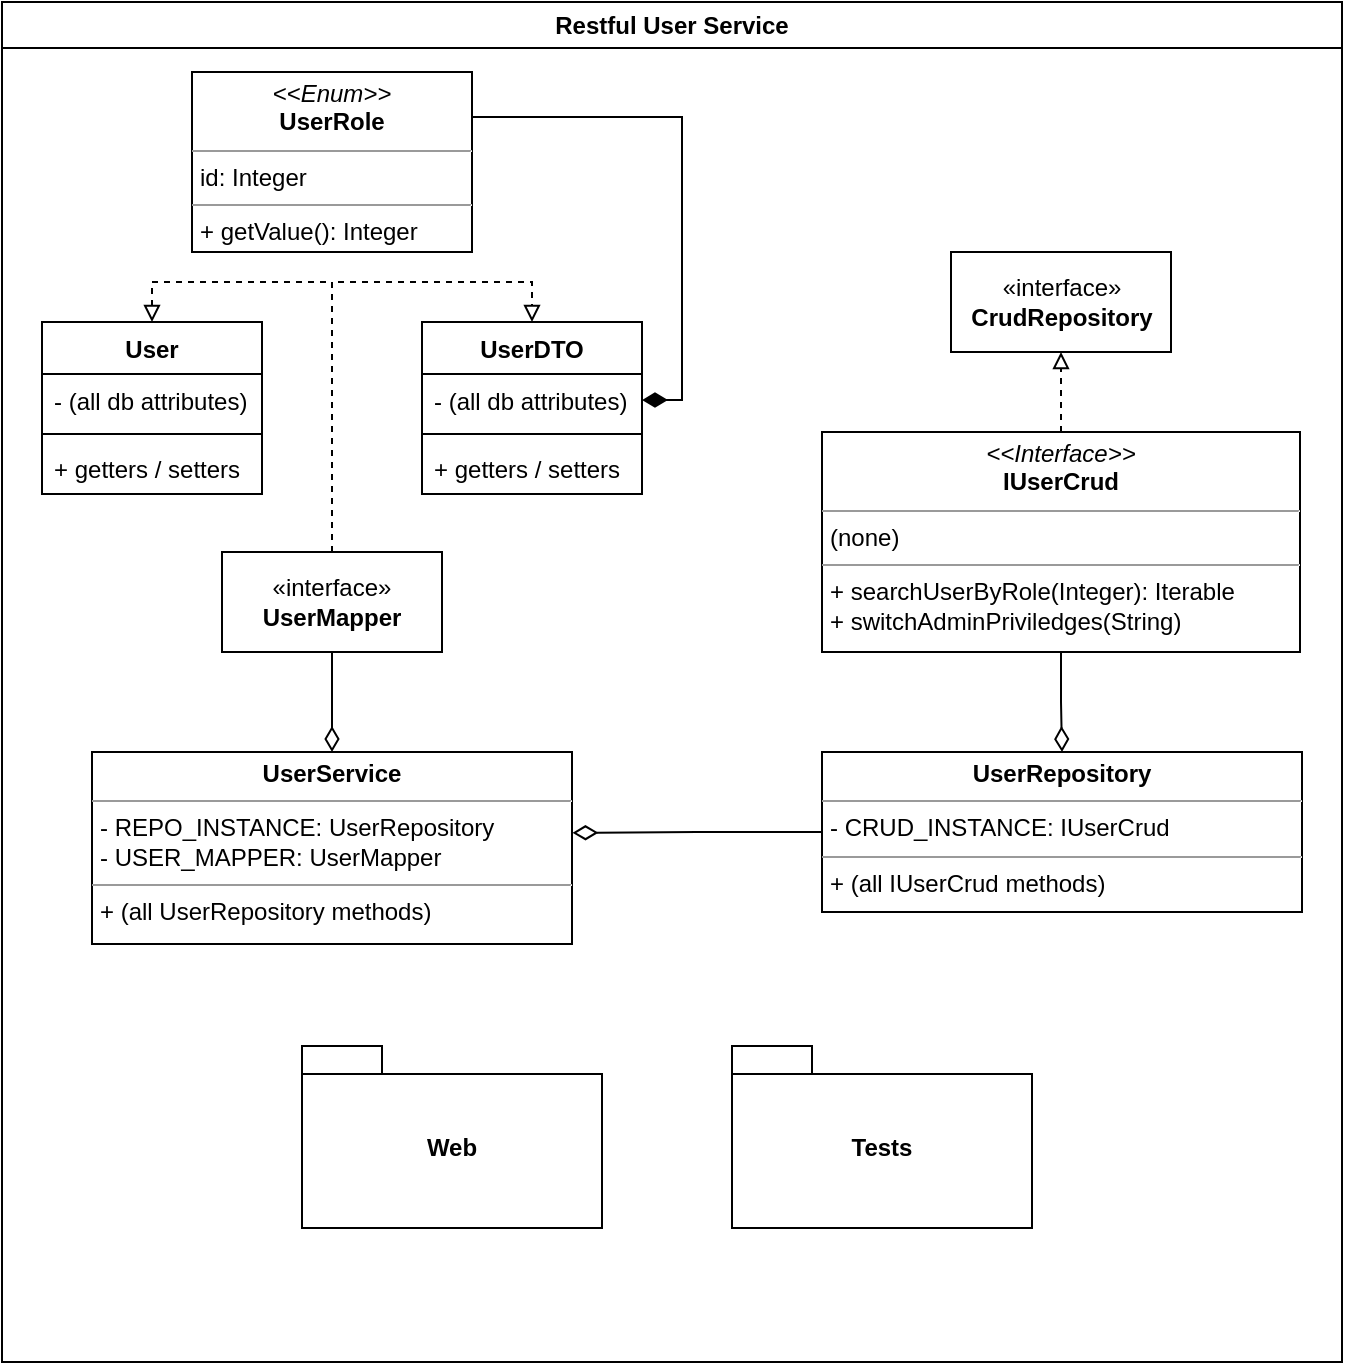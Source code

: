 <mxfile version="23.1.1" type="device">
  <diagram name="Page-1" id="jT2SBeqgrpjNxPlv2E6v">
    <mxGraphModel dx="732" dy="510" grid="1" gridSize="10" guides="1" tooltips="1" connect="1" arrows="1" fold="1" page="1" pageScale="1" pageWidth="1100" pageHeight="850" math="0" shadow="0">
      <root>
        <mxCell id="0" />
        <mxCell id="1" parent="0" />
        <mxCell id="Uovh46UTTe6WOonXCwlF-132" value="Restful User Service" style="swimlane;whiteSpace=wrap;html=1;" parent="1" vertex="1">
          <mxGeometry x="50" y="85" width="670" height="680" as="geometry" />
        </mxCell>
        <mxCell id="Uovh46UTTe6WOonXCwlF-148" value="User" style="swimlane;fontStyle=1;align=center;verticalAlign=top;childLayout=stackLayout;horizontal=1;startSize=26;horizontalStack=0;resizeParent=1;resizeParentMax=0;resizeLast=0;collapsible=1;marginBottom=0;whiteSpace=wrap;html=1;" parent="Uovh46UTTe6WOonXCwlF-132" vertex="1">
          <mxGeometry x="20" y="160" width="110" height="86" as="geometry" />
        </mxCell>
        <mxCell id="Uovh46UTTe6WOonXCwlF-149" value="- (all db attributes)" style="text;strokeColor=none;fillColor=none;align=left;verticalAlign=top;spacingLeft=4;spacingRight=4;overflow=hidden;rotatable=0;points=[[0,0.5],[1,0.5]];portConstraint=eastwest;whiteSpace=wrap;html=1;" parent="Uovh46UTTe6WOonXCwlF-148" vertex="1">
          <mxGeometry y="26" width="110" height="26" as="geometry" />
        </mxCell>
        <mxCell id="Uovh46UTTe6WOonXCwlF-150" value="" style="line;strokeWidth=1;fillColor=none;align=left;verticalAlign=middle;spacingTop=-1;spacingLeft=3;spacingRight=3;rotatable=0;labelPosition=right;points=[];portConstraint=eastwest;strokeColor=inherit;" parent="Uovh46UTTe6WOonXCwlF-148" vertex="1">
          <mxGeometry y="52" width="110" height="8" as="geometry" />
        </mxCell>
        <mxCell id="Uovh46UTTe6WOonXCwlF-151" value="+ getters / setters" style="text;strokeColor=none;fillColor=none;align=left;verticalAlign=top;spacingLeft=4;spacingRight=4;overflow=hidden;rotatable=0;points=[[0,0.5],[1,0.5]];portConstraint=eastwest;whiteSpace=wrap;html=1;" parent="Uovh46UTTe6WOonXCwlF-148" vertex="1">
          <mxGeometry y="60" width="110" height="26" as="geometry" />
        </mxCell>
        <mxCell id="Uovh46UTTe6WOonXCwlF-152" value="UserDTO" style="swimlane;fontStyle=1;align=center;verticalAlign=top;childLayout=stackLayout;horizontal=1;startSize=26;horizontalStack=0;resizeParent=1;resizeParentMax=0;resizeLast=0;collapsible=1;marginBottom=0;whiteSpace=wrap;html=1;" parent="Uovh46UTTe6WOonXCwlF-132" vertex="1">
          <mxGeometry x="210" y="160" width="110" height="86" as="geometry" />
        </mxCell>
        <mxCell id="Uovh46UTTe6WOonXCwlF-153" value="- (all db attributes)" style="text;strokeColor=none;fillColor=none;align=left;verticalAlign=top;spacingLeft=4;spacingRight=4;overflow=hidden;rotatable=0;points=[[0,0.5],[1,0.5]];portConstraint=eastwest;whiteSpace=wrap;html=1;" parent="Uovh46UTTe6WOonXCwlF-152" vertex="1">
          <mxGeometry y="26" width="110" height="26" as="geometry" />
        </mxCell>
        <mxCell id="Uovh46UTTe6WOonXCwlF-154" value="" style="line;strokeWidth=1;fillColor=none;align=left;verticalAlign=middle;spacingTop=-1;spacingLeft=3;spacingRight=3;rotatable=0;labelPosition=right;points=[];portConstraint=eastwest;strokeColor=inherit;" parent="Uovh46UTTe6WOonXCwlF-152" vertex="1">
          <mxGeometry y="52" width="110" height="8" as="geometry" />
        </mxCell>
        <mxCell id="Uovh46UTTe6WOonXCwlF-155" value="+ getters / setters" style="text;strokeColor=none;fillColor=none;align=left;verticalAlign=top;spacingLeft=4;spacingRight=4;overflow=hidden;rotatable=0;points=[[0,0.5],[1,0.5]];portConstraint=eastwest;whiteSpace=wrap;html=1;" parent="Uovh46UTTe6WOonXCwlF-152" vertex="1">
          <mxGeometry y="60" width="110" height="26" as="geometry" />
        </mxCell>
        <mxCell id="wQ44f-bJAqMeGIP8EFis-6" style="edgeStyle=orthogonalEdgeStyle;rounded=0;orthogonalLoop=1;jettySize=auto;html=1;entryX=0.5;entryY=0;entryDx=0;entryDy=0;endArrow=diamondThin;endFill=0;endSize=10;startSize=10;" edge="1" parent="Uovh46UTTe6WOonXCwlF-132" source="Uovh46UTTe6WOonXCwlF-156" target="Uovh46UTTe6WOonXCwlF-162">
          <mxGeometry relative="1" as="geometry" />
        </mxCell>
        <mxCell id="wQ44f-bJAqMeGIP8EFis-11" style="edgeStyle=orthogonalEdgeStyle;rounded=0;orthogonalLoop=1;jettySize=auto;html=1;entryX=0.5;entryY=0;entryDx=0;entryDy=0;endArrow=block;endFill=0;dashed=1;" edge="1" parent="Uovh46UTTe6WOonXCwlF-132" source="Uovh46UTTe6WOonXCwlF-156" target="Uovh46UTTe6WOonXCwlF-148">
          <mxGeometry relative="1" as="geometry">
            <mxPoint x="60" y="295" as="targetPoint" />
          </mxGeometry>
        </mxCell>
        <mxCell id="wQ44f-bJAqMeGIP8EFis-12" style="edgeStyle=orthogonalEdgeStyle;rounded=0;orthogonalLoop=1;jettySize=auto;html=1;entryX=0.5;entryY=0;entryDx=0;entryDy=0;endArrow=block;endFill=0;dashed=1;" edge="1" parent="Uovh46UTTe6WOonXCwlF-132" source="Uovh46UTTe6WOonXCwlF-156" target="Uovh46UTTe6WOonXCwlF-152">
          <mxGeometry relative="1" as="geometry" />
        </mxCell>
        <mxCell id="Uovh46UTTe6WOonXCwlF-156" value="«interface»&lt;br&gt;&lt;b&gt;UserMapper&lt;/b&gt;" style="html=1;whiteSpace=wrap;" parent="Uovh46UTTe6WOonXCwlF-132" vertex="1">
          <mxGeometry x="110" y="275" width="110" height="50" as="geometry" />
        </mxCell>
        <mxCell id="wQ44f-bJAqMeGIP8EFis-4" style="edgeStyle=orthogonalEdgeStyle;rounded=0;orthogonalLoop=1;jettySize=auto;html=1;entryX=0.5;entryY=1;entryDx=0;entryDy=0;endArrow=block;endFill=0;dashed=1;" edge="1" parent="Uovh46UTTe6WOonXCwlF-132" source="Uovh46UTTe6WOonXCwlF-158" target="wQ44f-bJAqMeGIP8EFis-1">
          <mxGeometry relative="1" as="geometry" />
        </mxCell>
        <mxCell id="wQ44f-bJAqMeGIP8EFis-5" style="edgeStyle=orthogonalEdgeStyle;rounded=0;orthogonalLoop=1;jettySize=auto;html=1;entryX=0.5;entryY=0;entryDx=0;entryDy=0;endArrow=diamondThin;endFill=0;strokeWidth=1;endSize=10;startSize=10;" edge="1" parent="Uovh46UTTe6WOonXCwlF-132" source="Uovh46UTTe6WOonXCwlF-158" target="Uovh46UTTe6WOonXCwlF-159">
          <mxGeometry relative="1" as="geometry" />
        </mxCell>
        <mxCell id="Uovh46UTTe6WOonXCwlF-158" value="&lt;p style=&quot;margin:0px;margin-top:4px;text-align:center;&quot;&gt;&lt;i&gt;&amp;lt;&amp;lt;Interface&amp;gt;&amp;gt;&lt;/i&gt;&lt;br&gt;&lt;b&gt;IUserCrud&lt;/b&gt;&lt;/p&gt;&lt;hr size=&quot;1&quot;&gt;&lt;p style=&quot;margin:0px;margin-left:4px;&quot;&gt;(none)&lt;/p&gt;&lt;hr size=&quot;1&quot;&gt;&lt;p style=&quot;margin:0px;margin-left:4px;&quot;&gt;+ searchUserByRole(Integer): Iterable&lt;br&gt;+ switchAdminPriviledges(String)&lt;/p&gt;" style="verticalAlign=top;align=left;overflow=fill;fontSize=12;fontFamily=Helvetica;html=1;whiteSpace=wrap;" parent="Uovh46UTTe6WOonXCwlF-132" vertex="1">
          <mxGeometry x="410" y="215" width="239" height="110" as="geometry" />
        </mxCell>
        <mxCell id="wQ44f-bJAqMeGIP8EFis-7" style="edgeStyle=orthogonalEdgeStyle;rounded=0;orthogonalLoop=1;jettySize=auto;html=1;entryX=1.001;entryY=0.421;entryDx=0;entryDy=0;exitX=0;exitY=0.5;exitDx=0;exitDy=0;endArrow=diamondThin;endFill=0;endSize=10;startSize=10;entryPerimeter=0;" edge="1" parent="Uovh46UTTe6WOonXCwlF-132" source="Uovh46UTTe6WOonXCwlF-159" target="Uovh46UTTe6WOonXCwlF-162">
          <mxGeometry relative="1" as="geometry" />
        </mxCell>
        <mxCell id="Uovh46UTTe6WOonXCwlF-159" value="&lt;p style=&quot;margin:0px;margin-top:4px;text-align:center;&quot;&gt;&lt;b&gt;UserRepository&lt;/b&gt;&lt;/p&gt;&lt;hr size=&quot;1&quot;&gt;&lt;p style=&quot;margin:0px;margin-left:4px;&quot;&gt;- CRUD_INSTANCE: IUserCrud&lt;/p&gt;&lt;hr size=&quot;1&quot;&gt;&lt;p style=&quot;margin:0px;margin-left:4px;&quot;&gt;+ (all IUserCrud methods)&lt;/p&gt;" style="verticalAlign=top;align=left;overflow=fill;fontSize=12;fontFamily=Helvetica;html=1;whiteSpace=wrap;" parent="Uovh46UTTe6WOonXCwlF-132" vertex="1">
          <mxGeometry x="410" y="375" width="240" height="80" as="geometry" />
        </mxCell>
        <mxCell id="wQ44f-bJAqMeGIP8EFis-13" style="edgeStyle=orthogonalEdgeStyle;rounded=0;orthogonalLoop=1;jettySize=auto;html=1;entryX=1;entryY=0.5;entryDx=0;entryDy=0;exitX=1;exitY=0.25;exitDx=0;exitDy=0;endArrow=diamondThin;endFill=1;endSize=10;startSize=10;" edge="1" parent="Uovh46UTTe6WOonXCwlF-132" source="Uovh46UTTe6WOonXCwlF-161" target="Uovh46UTTe6WOonXCwlF-153">
          <mxGeometry relative="1" as="geometry" />
        </mxCell>
        <mxCell id="Uovh46UTTe6WOonXCwlF-161" value="&lt;p style=&quot;margin:0px;margin-top:4px;text-align:center;&quot;&gt;&lt;i&gt;&amp;lt;&amp;lt;Enum&amp;gt;&amp;gt;&lt;/i&gt;&lt;br&gt;&lt;b&gt;UserRole&lt;/b&gt;&lt;/p&gt;&lt;hr size=&quot;1&quot;&gt;&lt;p style=&quot;margin:0px;margin-left:4px;&quot;&gt;id: Integer&lt;br&gt;&lt;/p&gt;&lt;hr size=&quot;1&quot;&gt;&lt;p style=&quot;margin:0px;margin-left:4px;&quot;&gt;+ getValue(): Integer&lt;/p&gt;" style="verticalAlign=top;align=left;overflow=fill;fontSize=12;fontFamily=Helvetica;html=1;whiteSpace=wrap;" parent="Uovh46UTTe6WOonXCwlF-132" vertex="1">
          <mxGeometry x="95" y="35" width="140" height="90" as="geometry" />
        </mxCell>
        <mxCell id="Uovh46UTTe6WOonXCwlF-162" value="&lt;p style=&quot;margin:0px;margin-top:4px;text-align:center;&quot;&gt;&lt;b&gt;UserService&lt;/b&gt;&lt;/p&gt;&lt;hr size=&quot;1&quot;&gt;&lt;p style=&quot;margin:0px;margin-left:4px;&quot;&gt;- REPO_INSTANCE: UserRepository&lt;/p&gt;&lt;p style=&quot;margin:0px;margin-left:4px;&quot;&gt;- USER_MAPPER: UserMapper&lt;/p&gt;&lt;hr size=&quot;1&quot;&gt;&lt;p style=&quot;margin:0px;margin-left:4px;&quot;&gt;+ (all UserRepository methods)&lt;/p&gt;" style="verticalAlign=top;align=left;overflow=fill;fontSize=12;fontFamily=Helvetica;html=1;whiteSpace=wrap;" parent="Uovh46UTTe6WOonXCwlF-132" vertex="1">
          <mxGeometry x="45" y="375" width="240" height="96" as="geometry" />
        </mxCell>
        <mxCell id="wQ44f-bJAqMeGIP8EFis-1" value="«interface»&lt;br&gt;&lt;b&gt;CrudRepository&lt;/b&gt;" style="html=1;whiteSpace=wrap;" vertex="1" parent="Uovh46UTTe6WOonXCwlF-132">
          <mxGeometry x="474.5" y="125" width="110" height="50" as="geometry" />
        </mxCell>
        <mxCell id="wQ44f-bJAqMeGIP8EFis-24" value="Web" style="shape=folder;fontStyle=1;spacingTop=10;tabWidth=40;tabHeight=14;tabPosition=left;html=1;whiteSpace=wrap;" vertex="1" parent="Uovh46UTTe6WOonXCwlF-132">
          <mxGeometry x="150" y="521.97" width="150" height="91.07" as="geometry" />
        </mxCell>
        <mxCell id="wQ44f-bJAqMeGIP8EFis-25" value="Tests" style="shape=folder;fontStyle=1;spacingTop=10;tabWidth=40;tabHeight=14;tabPosition=left;html=1;whiteSpace=wrap;" vertex="1" parent="Uovh46UTTe6WOonXCwlF-132">
          <mxGeometry x="365" y="521.97" width="150" height="91.07" as="geometry" />
        </mxCell>
      </root>
    </mxGraphModel>
  </diagram>
</mxfile>
